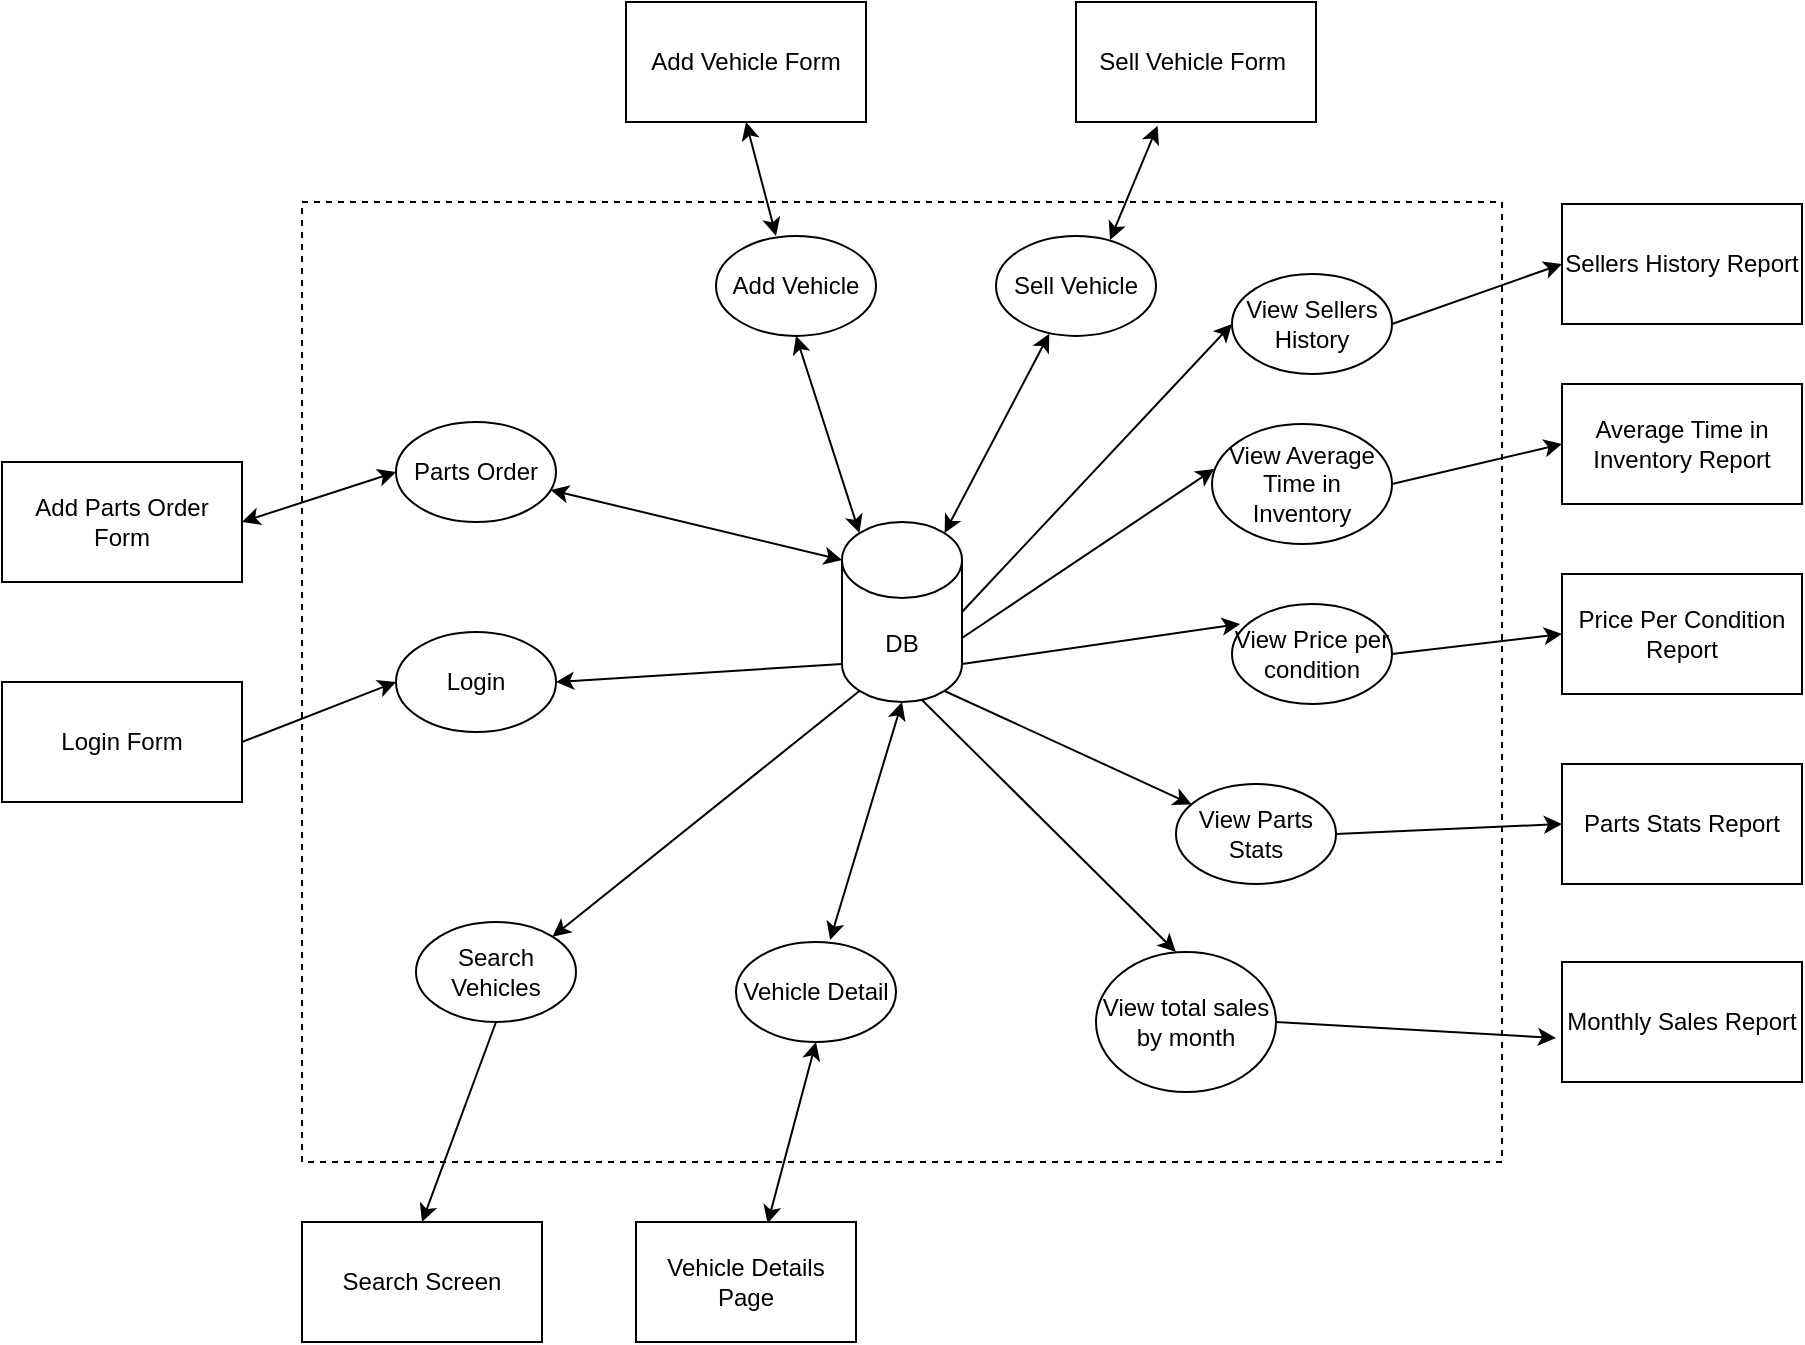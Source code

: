 <mxfile version="24.7.8">
  <diagram name="Page-1" id="O3VUC4EruAWj7rbk-weQ">
    <mxGraphModel dx="702" dy="827" grid="1" gridSize="10" guides="1" tooltips="1" connect="1" arrows="1" fold="1" page="1" pageScale="1" pageWidth="1100" pageHeight="850" math="0" shadow="0">
      <root>
        <mxCell id="0" />
        <mxCell id="1" parent="0" />
        <mxCell id="_W0vY50mr5ReCy0WBD1y-4" style="rounded=0;orthogonalLoop=1;jettySize=auto;html=1;exitX=0.145;exitY=1;exitDx=0;exitDy=-5.51;exitPerimeter=0;entryX=1;entryY=0;entryDx=0;entryDy=0;" parent="1" source="uZB3BlQuaGmwkZELH0Op-1" target="uZB3BlQuaGmwkZELH0Op-4" edge="1">
          <mxGeometry relative="1" as="geometry" />
        </mxCell>
        <mxCell id="uZB3BlQuaGmwkZELH0Op-1" value="DB" style="shape=cylinder3;whiteSpace=wrap;html=1;boundedLbl=1;backgroundOutline=1;size=19;" parent="1" vertex="1">
          <mxGeometry x="523" y="320" width="60" height="90" as="geometry" />
        </mxCell>
        <mxCell id="uZB3BlQuaGmwkZELH0Op-2" value="" style="endArrow=none;dashed=1;html=1;rounded=0;" parent="1" edge="1">
          <mxGeometry width="50" height="50" relative="1" as="geometry">
            <mxPoint x="853" y="640" as="sourcePoint" />
            <mxPoint x="853" y="640" as="targetPoint" />
            <Array as="points">
              <mxPoint x="253" y="640" />
              <mxPoint x="253" y="160" />
              <mxPoint x="853" y="160" />
            </Array>
          </mxGeometry>
        </mxCell>
        <mxCell id="_W0vY50mr5ReCy0WBD1y-5" style="rounded=0;orthogonalLoop=1;jettySize=auto;html=1;exitX=0.5;exitY=1;exitDx=0;exitDy=0;entryX=0.5;entryY=0;entryDx=0;entryDy=0;" parent="1" source="uZB3BlQuaGmwkZELH0Op-4" target="uZB3BlQuaGmwkZELH0Op-71" edge="1">
          <mxGeometry relative="1" as="geometry" />
        </mxCell>
        <mxCell id="uZB3BlQuaGmwkZELH0Op-4" value="Search Vehicles" style="ellipse;whiteSpace=wrap;html=1;" parent="1" vertex="1">
          <mxGeometry x="310" y="520" width="80" height="50" as="geometry" />
        </mxCell>
        <mxCell id="uZB3BlQuaGmwkZELH0Op-8" value="Login Form" style="rounded=0;whiteSpace=wrap;html=1;" parent="1" vertex="1">
          <mxGeometry x="103" y="400" width="120" height="60" as="geometry" />
        </mxCell>
        <mxCell id="uZB3BlQuaGmwkZELH0Op-10" value="Login" style="ellipse;whiteSpace=wrap;html=1;" parent="1" vertex="1">
          <mxGeometry x="300" y="375" width="80" height="50" as="geometry" />
        </mxCell>
        <mxCell id="uZB3BlQuaGmwkZELH0Op-11" value="" style="endArrow=classic;html=1;rounded=0;exitX=0;exitY=1;exitDx=0;exitDy=-19;exitPerimeter=0;entryX=1;entryY=0.5;entryDx=0;entryDy=0;" parent="1" source="uZB3BlQuaGmwkZELH0Op-1" target="uZB3BlQuaGmwkZELH0Op-10" edge="1">
          <mxGeometry width="50" height="50" relative="1" as="geometry">
            <mxPoint x="533" y="410" as="sourcePoint" />
            <mxPoint x="583" y="360" as="targetPoint" />
          </mxGeometry>
        </mxCell>
        <mxCell id="uZB3BlQuaGmwkZELH0Op-12" value="" style="endArrow=classic;html=1;rounded=0;exitX=1;exitY=0.5;exitDx=0;exitDy=0;entryX=0;entryY=0.5;entryDx=0;entryDy=0;" parent="1" source="uZB3BlQuaGmwkZELH0Op-8" target="uZB3BlQuaGmwkZELH0Op-10" edge="1">
          <mxGeometry width="50" height="50" relative="1" as="geometry">
            <mxPoint x="533" y="410" as="sourcePoint" />
            <mxPoint x="282" y="440" as="targetPoint" />
          </mxGeometry>
        </mxCell>
        <mxCell id="uZB3BlQuaGmwkZELH0Op-16" value="Add Parts Order Form" style="rounded=0;whiteSpace=wrap;html=1;" parent="1" vertex="1">
          <mxGeometry x="103" y="290" width="120" height="60" as="geometry" />
        </mxCell>
        <mxCell id="uZB3BlQuaGmwkZELH0Op-17" value="Parts Order" style="ellipse;whiteSpace=wrap;html=1;" parent="1" vertex="1">
          <mxGeometry x="300" y="270" width="80" height="50" as="geometry" />
        </mxCell>
        <mxCell id="uZB3BlQuaGmwkZELH0Op-27" value="" style="endArrow=classic;html=1;rounded=0;exitX=1;exitY=0.5;exitDx=0;exitDy=0;entryX=0;entryY=0.5;entryDx=0;entryDy=0;startArrow=classic;startFill=1;" parent="1" source="uZB3BlQuaGmwkZELH0Op-16" target="uZB3BlQuaGmwkZELH0Op-17" edge="1">
          <mxGeometry width="50" height="50" relative="1" as="geometry">
            <mxPoint x="663" y="210" as="sourcePoint" />
            <mxPoint x="713" y="160" as="targetPoint" />
          </mxGeometry>
        </mxCell>
        <mxCell id="uZB3BlQuaGmwkZELH0Op-28" value="Add Vehicle Form" style="rounded=0;whiteSpace=wrap;html=1;" parent="1" vertex="1">
          <mxGeometry x="415" y="60" width="120" height="60" as="geometry" />
        </mxCell>
        <mxCell id="uZB3BlQuaGmwkZELH0Op-29" value="Add Vehicle" style="ellipse;whiteSpace=wrap;html=1;" parent="1" vertex="1">
          <mxGeometry x="460" y="176.94" width="80" height="50" as="geometry" />
        </mxCell>
        <mxCell id="uZB3BlQuaGmwkZELH0Op-30" value="" style="endArrow=classic;html=1;rounded=0;exitX=0.5;exitY=1;exitDx=0;exitDy=0;entryX=0.375;entryY=0;entryDx=0;entryDy=0;entryPerimeter=0;startArrow=classic;startFill=1;" parent="1" source="uZB3BlQuaGmwkZELH0Op-28" target="uZB3BlQuaGmwkZELH0Op-29" edge="1">
          <mxGeometry width="50" height="50" relative="1" as="geometry">
            <mxPoint x="533" y="300" as="sourcePoint" />
            <mxPoint x="583" y="250" as="targetPoint" />
          </mxGeometry>
        </mxCell>
        <mxCell id="uZB3BlQuaGmwkZELH0Op-31" value="" style="endArrow=classic;html=1;rounded=0;entryX=0.145;entryY=0;entryDx=0;entryDy=5.51;entryPerimeter=0;startArrow=classic;startFill=1;exitX=0.5;exitY=1;exitDx=0;exitDy=0;" parent="1" source="uZB3BlQuaGmwkZELH0Op-29" target="uZB3BlQuaGmwkZELH0Op-1" edge="1">
          <mxGeometry width="50" height="50" relative="1" as="geometry">
            <mxPoint x="480" y="230" as="sourcePoint" />
            <mxPoint x="491.96" y="320.0" as="targetPoint" />
          </mxGeometry>
        </mxCell>
        <mxCell id="uZB3BlQuaGmwkZELH0Op-34" value="Sell Vehicle Form&amp;nbsp;" style="rounded=0;whiteSpace=wrap;html=1;" parent="1" vertex="1">
          <mxGeometry x="640" y="60" width="120" height="60" as="geometry" />
        </mxCell>
        <mxCell id="uZB3BlQuaGmwkZELH0Op-36" value="Sell Vehicle" style="ellipse;whiteSpace=wrap;html=1;" parent="1" vertex="1">
          <mxGeometry x="600" y="176.94" width="80" height="50" as="geometry" />
        </mxCell>
        <mxCell id="uZB3BlQuaGmwkZELH0Op-39" value="" style="endArrow=classic;html=1;rounded=0;entryX=0.713;entryY=0.04;entryDx=0;entryDy=0;entryPerimeter=0;exitX=0.34;exitY=1.031;exitDx=0;exitDy=0;exitPerimeter=0;startArrow=classic;startFill=1;" parent="1" source="uZB3BlQuaGmwkZELH0Op-34" target="uZB3BlQuaGmwkZELH0Op-36" edge="1">
          <mxGeometry width="50" height="50" relative="1" as="geometry">
            <mxPoint x="683" y="160" as="sourcePoint" />
            <mxPoint x="583" y="250" as="targetPoint" />
          </mxGeometry>
        </mxCell>
        <mxCell id="uZB3BlQuaGmwkZELH0Op-40" value="View Sellers History" style="ellipse;whiteSpace=wrap;html=1;" parent="1" vertex="1">
          <mxGeometry x="718" y="196" width="80" height="50" as="geometry" />
        </mxCell>
        <mxCell id="uZB3BlQuaGmwkZELH0Op-41" value="View Average Time in Inventory" style="ellipse;whiteSpace=wrap;html=1;" parent="1" vertex="1">
          <mxGeometry x="708" y="271" width="90" height="60" as="geometry" />
        </mxCell>
        <mxCell id="uZB3BlQuaGmwkZELH0Op-42" value="View Price per condition" style="ellipse;whiteSpace=wrap;html=1;" parent="1" vertex="1">
          <mxGeometry x="718" y="361" width="80" height="50" as="geometry" />
        </mxCell>
        <mxCell id="uZB3BlQuaGmwkZELH0Op-43" value="View Parts Stats" style="ellipse;whiteSpace=wrap;html=1;" parent="1" vertex="1">
          <mxGeometry x="690" y="451" width="80" height="50" as="geometry" />
        </mxCell>
        <mxCell id="uZB3BlQuaGmwkZELH0Op-44" value="Parts Stats Report" style="rounded=0;whiteSpace=wrap;html=1;" parent="1" vertex="1">
          <mxGeometry x="883" y="441" width="120" height="60" as="geometry" />
        </mxCell>
        <mxCell id="uZB3BlQuaGmwkZELH0Op-45" value="" style="endArrow=classic;html=1;rounded=0;exitX=1;exitY=0.5;exitDx=0;exitDy=0;exitPerimeter=0;entryX=0;entryY=0.5;entryDx=0;entryDy=0;" parent="1" source="uZB3BlQuaGmwkZELH0Op-1" target="uZB3BlQuaGmwkZELH0Op-40" edge="1">
          <mxGeometry width="50" height="50" relative="1" as="geometry">
            <mxPoint x="533" y="420" as="sourcePoint" />
            <mxPoint x="583" y="370" as="targetPoint" />
          </mxGeometry>
        </mxCell>
        <mxCell id="uZB3BlQuaGmwkZELH0Op-46" value="" style="endArrow=classic;html=1;rounded=0;entryX=0.012;entryY=0.375;entryDx=0;entryDy=0;exitX=1;exitY=0;exitDx=0;exitDy=58;exitPerimeter=0;entryPerimeter=0;" parent="1" source="uZB3BlQuaGmwkZELH0Op-1" target="uZB3BlQuaGmwkZELH0Op-41" edge="1">
          <mxGeometry width="50" height="50" relative="1" as="geometry">
            <mxPoint x="603" y="420" as="sourcePoint" />
            <mxPoint x="763" y="355" as="targetPoint" />
          </mxGeometry>
        </mxCell>
        <mxCell id="uZB3BlQuaGmwkZELH0Op-47" value="" style="endArrow=classic;html=1;rounded=0;entryX=0.05;entryY=0.2;entryDx=0;entryDy=0;exitX=1;exitY=1;exitDx=0;exitDy=-19;exitPerimeter=0;entryPerimeter=0;" parent="1" source="uZB3BlQuaGmwkZELH0Op-1" target="uZB3BlQuaGmwkZELH0Op-42" edge="1">
          <mxGeometry width="50" height="50" relative="1" as="geometry">
            <mxPoint x="593" y="388" as="sourcePoint" />
            <mxPoint x="775" y="397" as="targetPoint" />
          </mxGeometry>
        </mxCell>
        <mxCell id="uZB3BlQuaGmwkZELH0Op-48" value="" style="endArrow=classic;html=1;rounded=0;exitX=0.855;exitY=1;exitDx=0;exitDy=-5.51;exitPerimeter=0;" parent="1" source="uZB3BlQuaGmwkZELH0Op-1" target="uZB3BlQuaGmwkZELH0Op-43" edge="1">
          <mxGeometry width="50" height="50" relative="1" as="geometry">
            <mxPoint x="593" y="401" as="sourcePoint" />
            <mxPoint x="767" y="460" as="targetPoint" />
          </mxGeometry>
        </mxCell>
        <mxCell id="uZB3BlQuaGmwkZELH0Op-49" value="" style="endArrow=classic;html=1;rounded=0;exitX=1;exitY=0.5;exitDx=0;exitDy=0;entryX=0;entryY=0.5;entryDx=0;entryDy=0;" parent="1" source="uZB3BlQuaGmwkZELH0Op-40" target="xfFFfN3VhaVvBuw0yQ8A-14" edge="1">
          <mxGeometry width="50" height="50" relative="1" as="geometry">
            <mxPoint x="533" y="371" as="sourcePoint" />
            <mxPoint x="583" y="321" as="targetPoint" />
          </mxGeometry>
        </mxCell>
        <mxCell id="uZB3BlQuaGmwkZELH0Op-50" value="" style="endArrow=classic;html=1;rounded=0;exitX=1;exitY=0.5;exitDx=0;exitDy=0;entryX=0;entryY=0.5;entryDx=0;entryDy=0;" parent="1" source="uZB3BlQuaGmwkZELH0Op-41" target="xfFFfN3VhaVvBuw0yQ8A-15" edge="1">
          <mxGeometry width="50" height="50" relative="1" as="geometry">
            <mxPoint x="843" y="306" as="sourcePoint" />
            <mxPoint x="923" y="343" as="targetPoint" />
          </mxGeometry>
        </mxCell>
        <mxCell id="uZB3BlQuaGmwkZELH0Op-51" value="" style="endArrow=classic;html=1;rounded=0;exitX=1;exitY=0.5;exitDx=0;exitDy=0;entryX=0;entryY=0.5;entryDx=0;entryDy=0;" parent="1" source="uZB3BlQuaGmwkZELH0Op-42" target="xfFFfN3VhaVvBuw0yQ8A-19" edge="1">
          <mxGeometry width="50" height="50" relative="1" as="geometry">
            <mxPoint x="843" y="366" as="sourcePoint" />
            <mxPoint x="933" y="353" as="targetPoint" />
          </mxGeometry>
        </mxCell>
        <mxCell id="uZB3BlQuaGmwkZELH0Op-52" value="" style="endArrow=classic;html=1;rounded=0;exitX=1;exitY=0.5;exitDx=0;exitDy=0;entryX=0;entryY=0.5;entryDx=0;entryDy=0;" parent="1" source="uZB3BlQuaGmwkZELH0Op-43" target="uZB3BlQuaGmwkZELH0Op-44" edge="1">
          <mxGeometry width="50" height="50" relative="1" as="geometry">
            <mxPoint x="843" y="426" as="sourcePoint" />
            <mxPoint x="923" y="371" as="targetPoint" />
          </mxGeometry>
        </mxCell>
        <mxCell id="uZB3BlQuaGmwkZELH0Op-71" value="Search Screen" style="rounded=0;whiteSpace=wrap;html=1;" parent="1" vertex="1">
          <mxGeometry x="253" y="670" width="120" height="60" as="geometry" />
        </mxCell>
        <mxCell id="uZB3BlQuaGmwkZELH0Op-74" value="" style="endArrow=classic;html=1;rounded=0;entryX=0;entryY=0;entryDx=0;entryDy=19;entryPerimeter=0;startArrow=classic;startFill=1;" parent="1" source="uZB3BlQuaGmwkZELH0Op-17" target="uZB3BlQuaGmwkZELH0Op-1" edge="1">
          <mxGeometry width="50" height="50" relative="1" as="geometry">
            <mxPoint x="533" y="420" as="sourcePoint" />
            <mxPoint x="583" y="370" as="targetPoint" />
          </mxGeometry>
        </mxCell>
        <mxCell id="uZB3BlQuaGmwkZELH0Op-75" value="" style="endArrow=classic;html=1;rounded=0;exitX=0.333;exitY=0.979;exitDx=0;exitDy=0;exitPerimeter=0;entryX=0.855;entryY=0;entryDx=0;entryDy=5.51;entryPerimeter=0;startArrow=classic;startFill=1;" parent="1" source="uZB3BlQuaGmwkZELH0Op-36" target="uZB3BlQuaGmwkZELH0Op-1" edge="1">
          <mxGeometry width="50" height="50" relative="1" as="geometry">
            <mxPoint x="533" y="420" as="sourcePoint" />
            <mxPoint x="583" y="370" as="targetPoint" />
          </mxGeometry>
        </mxCell>
        <mxCell id="uZB3BlQuaGmwkZELH0Op-80" value="Vehicle Details Page" style="rounded=0;whiteSpace=wrap;html=1;" parent="1" vertex="1">
          <mxGeometry x="420" y="670" width="110" height="60" as="geometry" />
        </mxCell>
        <mxCell id="uZB3BlQuaGmwkZELH0Op-81" value="Vehicle Detail" style="ellipse;whiteSpace=wrap;html=1;" parent="1" vertex="1">
          <mxGeometry x="470" y="530" width="80" height="50" as="geometry" />
        </mxCell>
        <mxCell id="uZB3BlQuaGmwkZELH0Op-82" value="" style="endArrow=classic;html=1;rounded=0;entryX=0.588;entryY=-0.02;entryDx=0;entryDy=0;entryPerimeter=0;exitX=0.5;exitY=1;exitDx=0;exitDy=0;exitPerimeter=0;startArrow=classic;startFill=1;" parent="1" source="uZB3BlQuaGmwkZELH0Op-1" target="uZB3BlQuaGmwkZELH0Op-81" edge="1">
          <mxGeometry width="50" height="50" relative="1" as="geometry">
            <mxPoint x="573" y="410" as="sourcePoint" />
            <mxPoint x="583" y="360" as="targetPoint" />
          </mxGeometry>
        </mxCell>
        <mxCell id="uZB3BlQuaGmwkZELH0Op-83" value="" style="endArrow=classic;html=1;rounded=0;exitX=0.5;exitY=1;exitDx=0;exitDy=0;entryX=0.598;entryY=0.012;entryDx=0;entryDy=0;entryPerimeter=0;startArrow=classic;startFill=1;" parent="1" source="uZB3BlQuaGmwkZELH0Op-81" target="uZB3BlQuaGmwkZELH0Op-80" edge="1">
          <mxGeometry width="50" height="50" relative="1" as="geometry">
            <mxPoint x="533" y="410" as="sourcePoint" />
            <mxPoint x="583" y="360" as="targetPoint" />
          </mxGeometry>
        </mxCell>
        <mxCell id="xfFFfN3VhaVvBuw0yQ8A-14" value="Sellers History Report" style="rounded=0;whiteSpace=wrap;html=1;" parent="1" vertex="1">
          <mxGeometry x="883" y="161" width="120" height="60" as="geometry" />
        </mxCell>
        <mxCell id="xfFFfN3VhaVvBuw0yQ8A-15" value="Average Time in Inventory Report" style="rounded=0;whiteSpace=wrap;html=1;" parent="1" vertex="1">
          <mxGeometry x="883" y="251" width="120" height="60" as="geometry" />
        </mxCell>
        <mxCell id="xfFFfN3VhaVvBuw0yQ8A-19" value="Price Per Condition Report" style="rounded=0;whiteSpace=wrap;html=1;" parent="1" vertex="1">
          <mxGeometry x="883" y="346" width="120" height="60" as="geometry" />
        </mxCell>
        <mxCell id="EZVvBhM1Ysl2PgQnZ_R7-3" value="View total sales by month" style="ellipse;whiteSpace=wrap;html=1;" parent="1" vertex="1">
          <mxGeometry x="650" y="535" width="90" height="70" as="geometry" />
        </mxCell>
        <mxCell id="EZVvBhM1Ysl2PgQnZ_R7-4" value="Monthly Sales Report" style="rounded=0;whiteSpace=wrap;html=1;" parent="1" vertex="1">
          <mxGeometry x="883" y="540" width="120" height="60" as="geometry" />
        </mxCell>
        <mxCell id="EZVvBhM1Ysl2PgQnZ_R7-5" value="" style="endArrow=classic;html=1;rounded=0;exitX=1;exitY=0.5;exitDx=0;exitDy=0;entryX=-0.025;entryY=0.633;entryDx=0;entryDy=0;entryPerimeter=0;" parent="1" source="EZVvBhM1Ysl2PgQnZ_R7-3" target="EZVvBhM1Ysl2PgQnZ_R7-4" edge="1">
          <mxGeometry width="50" height="50" relative="1" as="geometry">
            <mxPoint x="843" y="545" as="sourcePoint" />
            <mxPoint x="923" y="490" as="targetPoint" />
          </mxGeometry>
        </mxCell>
        <mxCell id="EZVvBhM1Ysl2PgQnZ_R7-7" value="" style="endArrow=classic;html=1;rounded=0;exitX=0.667;exitY=0.989;exitDx=0;exitDy=0;exitPerimeter=0;entryX=0.444;entryY=0;entryDx=0;entryDy=0;entryPerimeter=0;" parent="1" source="uZB3BlQuaGmwkZELH0Op-1" target="EZVvBhM1Ysl2PgQnZ_R7-3" edge="1">
          <mxGeometry width="50" height="50" relative="1" as="geometry">
            <mxPoint x="584" y="414" as="sourcePoint" />
            <mxPoint x="728" y="526" as="targetPoint" />
          </mxGeometry>
        </mxCell>
      </root>
    </mxGraphModel>
  </diagram>
</mxfile>
